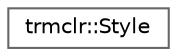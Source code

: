 digraph "Graphical Class Hierarchy"
{
 // LATEX_PDF_SIZE
  bgcolor="transparent";
  edge [fontname=Helvetica,fontsize=10,labelfontname=Helvetica,labelfontsize=10];
  node [fontname=Helvetica,fontsize=10,shape=box,height=0.2,width=0.4];
  rankdir="LR";
  Node0 [id="Node000000",label="trmclr::Style",height=0.2,width=0.4,color="grey40", fillcolor="white", style="filled",URL="$structtrmclr_1_1Style.html",tooltip=" "];
}
